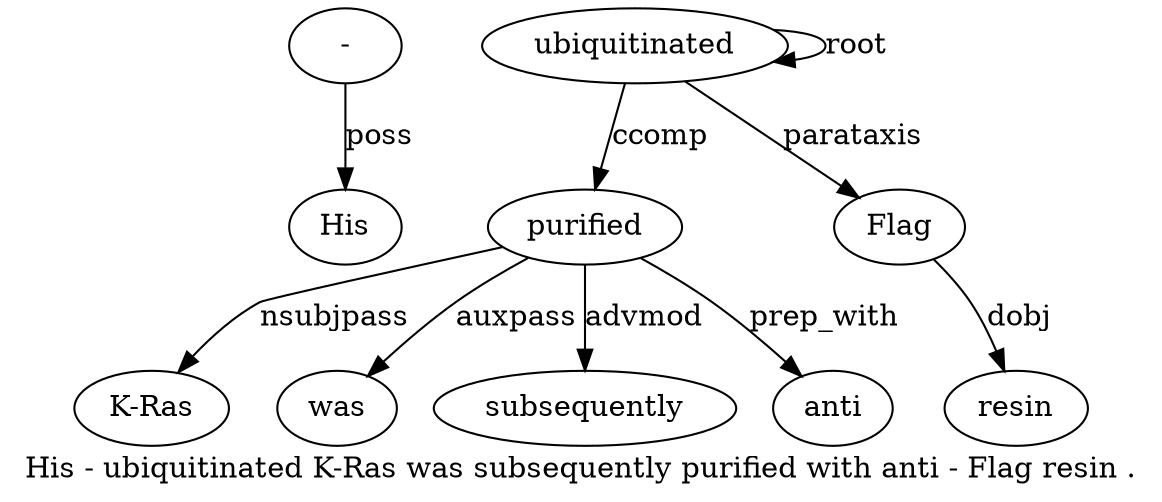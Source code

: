 digraph "His - ubiquitinated K-Ras was subsequently purified with anti - Flag resin ." {
label="His - ubiquitinated K-Ras was subsequently purified with anti - Flag resin .";
"-2" [style=filled, fillcolor=white, label="-"];
His1 [style=filled, fillcolor=white, label=His];
"-2" -> His1  [label=poss];
ubiquitinated3 [style=filled, fillcolor=white, label=ubiquitinated];
ubiquitinated3 -> ubiquitinated3  [label=root];
purified7 [style=filled, fillcolor=white, label=purified];
"K-Ras4" [style=filled, fillcolor=white, label="K-Ras"];
purified7 -> "K-Ras4"  [label=nsubjpass];
was5 [style=filled, fillcolor=white, label=was];
purified7 -> was5  [label=auxpass];
subsequently6 [style=filled, fillcolor=white, label=subsequently];
purified7 -> subsequently6  [label=advmod];
ubiquitinated3 -> purified7  [label=ccomp];
anti9 [style=filled, fillcolor=white, label=anti];
purified7 -> anti9  [label=prep_with];
Flag11 [style=filled, fillcolor=white, label=Flag];
ubiquitinated3 -> Flag11  [label=parataxis];
resin12 [style=filled, fillcolor=white, label=resin];
Flag11 -> resin12  [label=dobj];
}
